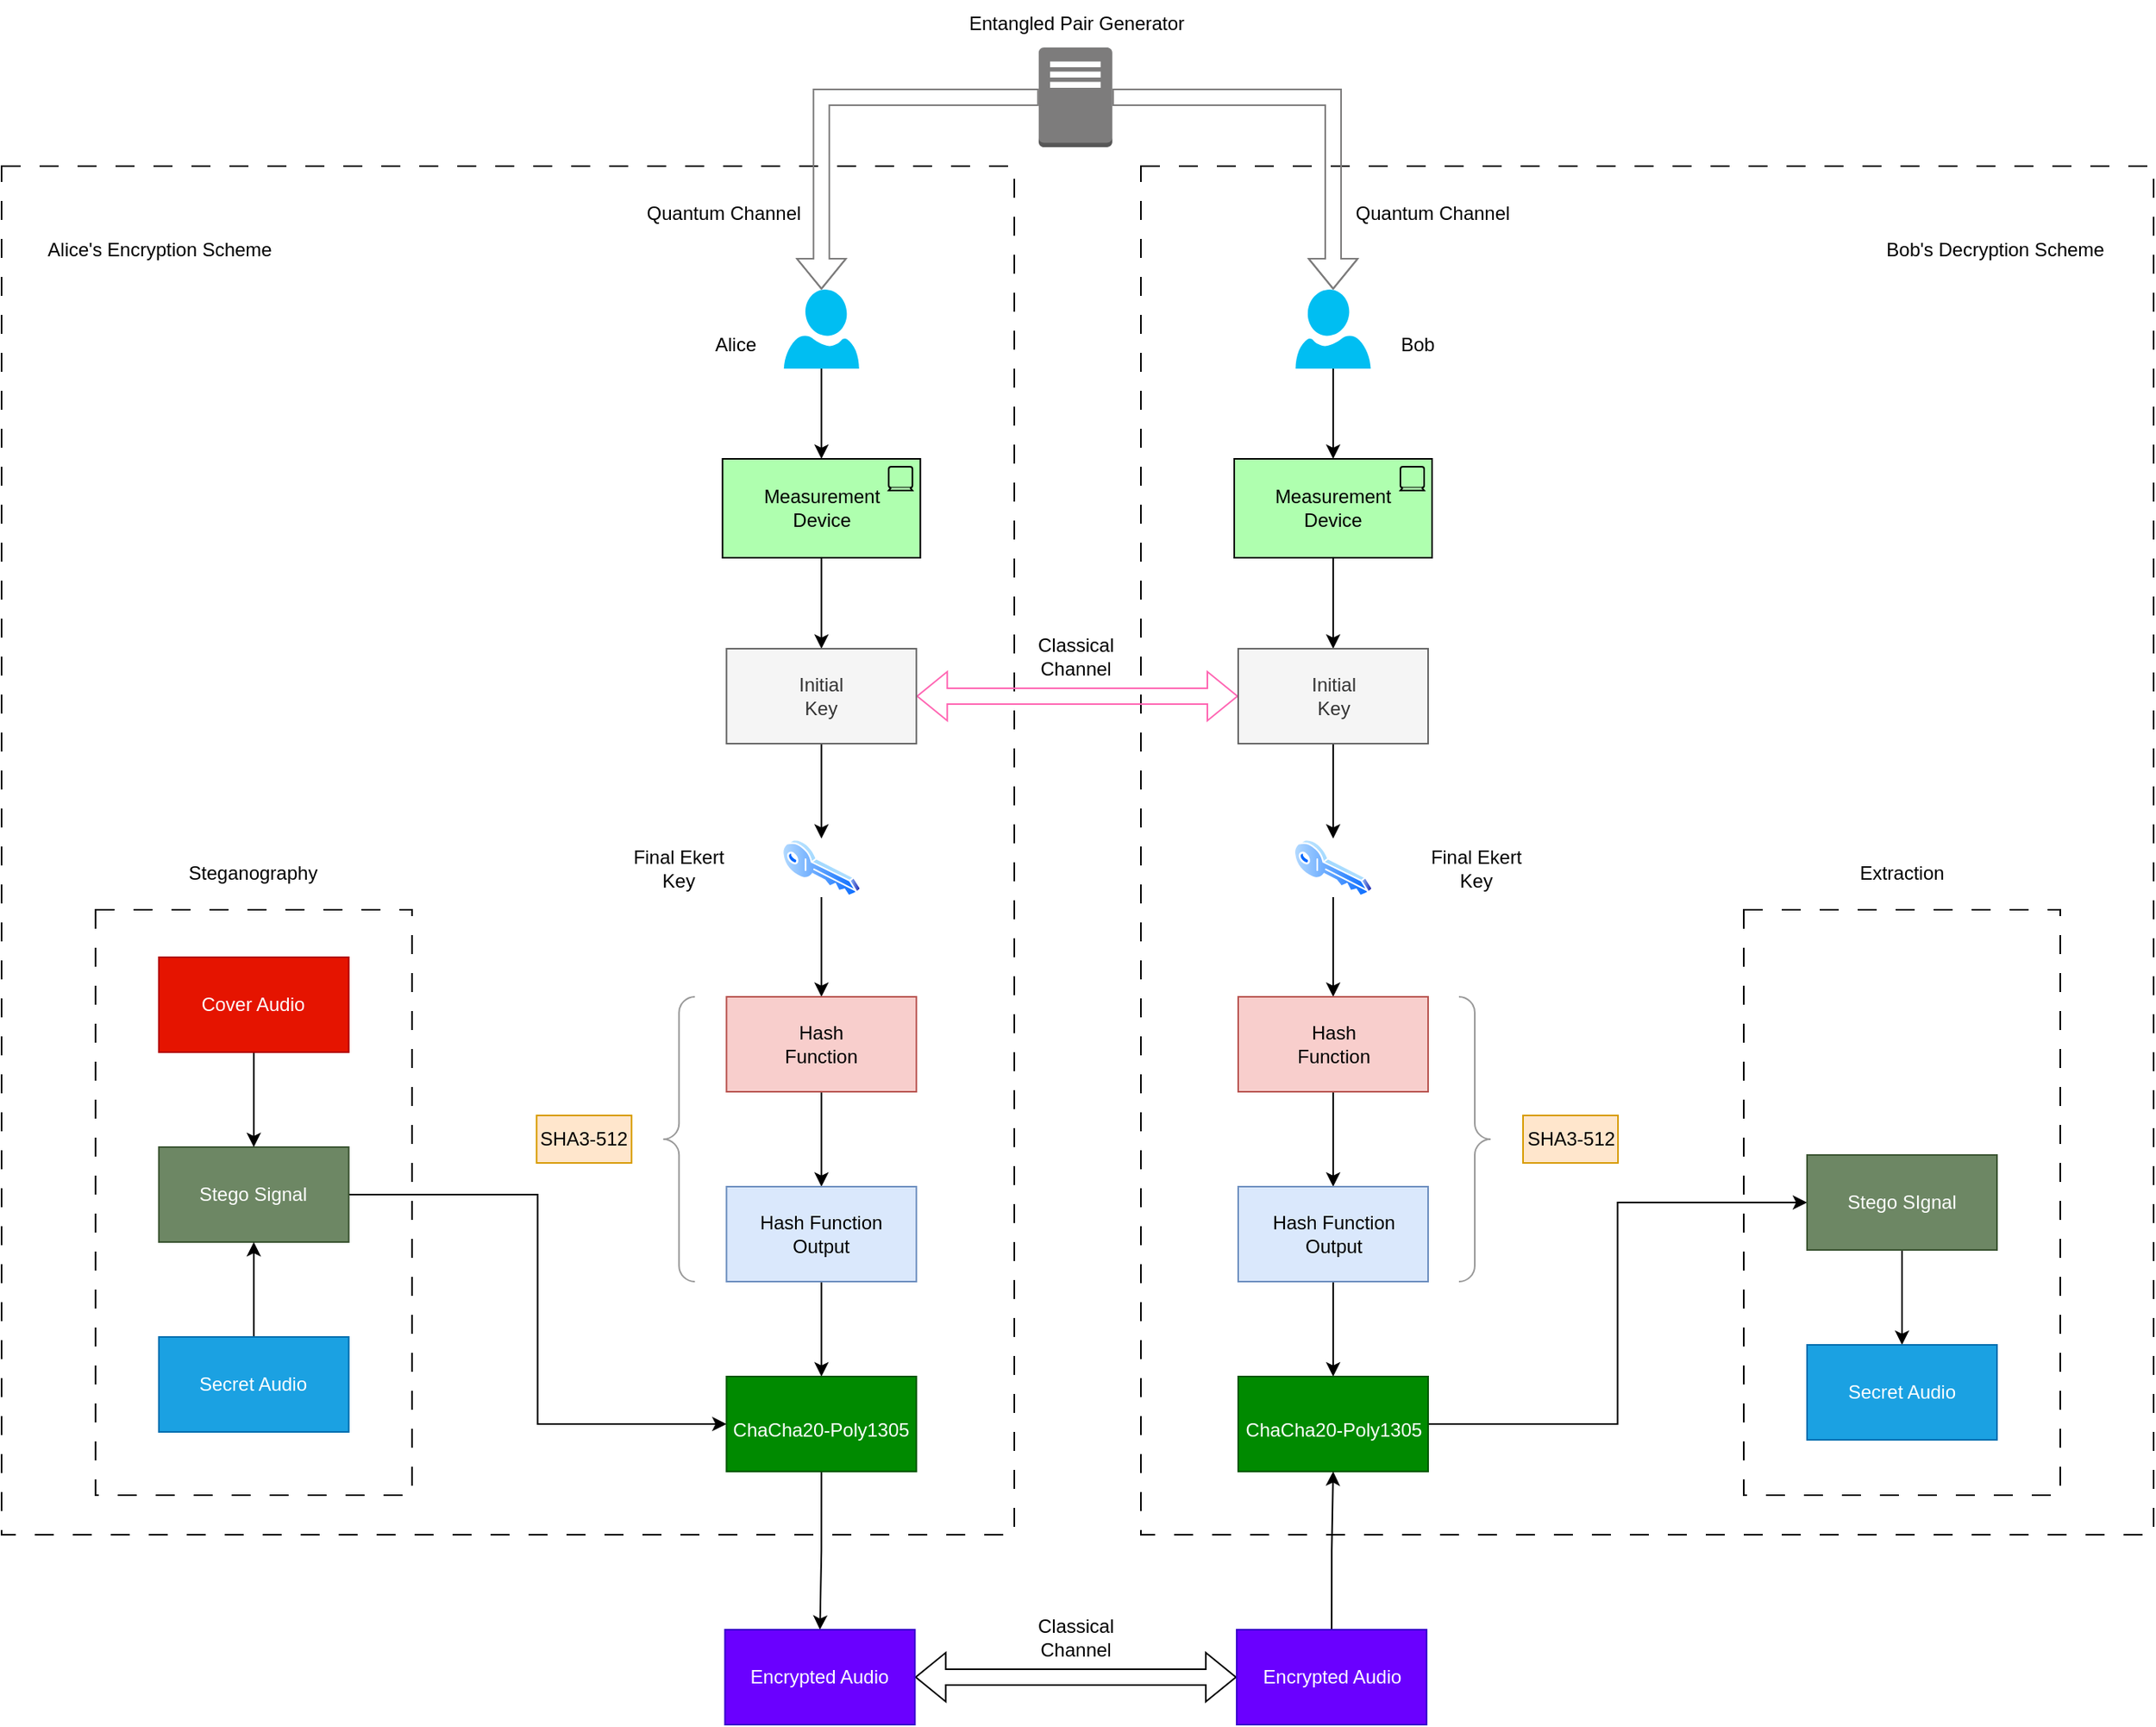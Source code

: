 <mxfile version="24.7.17">
  <diagram id="mYwRD6F5yT-oYAHjkwRA" name="Page-1">
    <mxGraphModel dx="1143" dy="701" grid="1" gridSize="10" guides="1" tooltips="1" connect="1" arrows="1" fold="1" page="1" pageScale="1" pageWidth="1920" pageHeight="1200" background="none" math="0" shadow="0">
      <root>
        <mxCell id="0" />
        <mxCell id="1" parent="0" />
        <mxCell id="hnJIqd8Gy56-IMKKV3Y0-77" value="" style="rounded=0;whiteSpace=wrap;html=1;fillColor=none;dashed=1;dashPattern=12 12;" parent="1" vertex="1">
          <mxGeometry x="280" y="135" width="640" height="865" as="geometry" />
        </mxCell>
        <mxCell id="hnJIqd8Gy56-IMKKV3Y0-78" value="" style="rounded=0;whiteSpace=wrap;html=1;fillColor=none;dashed=1;dashPattern=12 12;" parent="1" vertex="1">
          <mxGeometry x="1000" y="135" width="640" height="865" as="geometry" />
        </mxCell>
        <mxCell id="hnJIqd8Gy56-IMKKV3Y0-80" value="" style="rounded=0;whiteSpace=wrap;html=1;fillColor=none;dashed=1;dashPattern=12 12;" parent="1" vertex="1">
          <mxGeometry x="1381" y="605" width="200" height="370" as="geometry" />
        </mxCell>
        <mxCell id="hnJIqd8Gy56-IMKKV3Y0-79" value="" style="rounded=0;whiteSpace=wrap;html=1;dashed=1;dashPattern=12 12;fillColor=none;" parent="1" vertex="1">
          <mxGeometry x="339.38" y="605" width="200" height="370" as="geometry" />
        </mxCell>
        <mxCell id="hnJIqd8Gy56-IMKKV3Y0-4" value="" style="verticalLabelPosition=bottom;html=1;verticalAlign=top;align=center;strokeColor=none;fillColor=#00BEF2;shape=mxgraph.azure.user;" parent="1" vertex="1">
          <mxGeometry x="774.38" y="213" width="47.5" height="50" as="geometry" />
        </mxCell>
        <mxCell id="hnJIqd8Gy56-IMKKV3Y0-5" style="edgeStyle=orthogonalEdgeStyle;rounded=0;orthogonalLoop=1;jettySize=auto;html=1;exitX=0;exitY=0.5;exitDx=0;exitDy=0;exitPerimeter=0;entryX=0.5;entryY=0;entryDx=0;entryDy=0;entryPerimeter=0;strokeColor=#7d7c7c;shape=flexArrow;startArrow=none;startFill=0;endArrow=block;endFill=0;targetPerimeterSpacing=10;" parent="1" source="hnJIqd8Gy56-IMKKV3Y0-1" target="hnJIqd8Gy56-IMKKV3Y0-4" edge="1">
          <mxGeometry relative="1" as="geometry" />
        </mxCell>
        <mxCell id="hnJIqd8Gy56-IMKKV3Y0-8" value="" style="verticalLabelPosition=bottom;html=1;verticalAlign=top;align=center;strokeColor=none;fillColor=#00BEF2;shape=mxgraph.azure.user;flipV=0;flipH=1;" parent="1" vertex="1">
          <mxGeometry x="1097.75" y="213" width="47.5" height="50" as="geometry" />
        </mxCell>
        <mxCell id="hnJIqd8Gy56-IMKKV3Y0-10" style="edgeStyle=orthogonalEdgeStyle;rounded=0;orthogonalLoop=1;jettySize=auto;html=1;exitX=1;exitY=0.5;exitDx=0;exitDy=0;exitPerimeter=0;entryX=0.5;entryY=0;entryDx=0;entryDy=0;entryPerimeter=0;strokeColor=#7d7c7c;shape=flexArrow;strokeWidth=1;endSize=6;startSize=6;" parent="1" source="hnJIqd8Gy56-IMKKV3Y0-1" target="hnJIqd8Gy56-IMKKV3Y0-8" edge="1">
          <mxGeometry relative="1" as="geometry" />
        </mxCell>
        <mxCell id="hnJIqd8Gy56-IMKKV3Y0-29" style="edgeStyle=orthogonalEdgeStyle;rounded=0;orthogonalLoop=1;jettySize=auto;html=1;exitX=0.5;exitY=1;exitDx=0;exitDy=0;exitPerimeter=0;entryX=0.5;entryY=0;entryDx=0;entryDy=0;" parent="1" source="hnJIqd8Gy56-IMKKV3Y0-13" target="hnJIqd8Gy56-IMKKV3Y0-22" edge="1">
          <mxGeometry relative="1" as="geometry" />
        </mxCell>
        <mxCell id="hnJIqd8Gy56-IMKKV3Y0-13" value="Measurement&lt;div&gt;Device&lt;/div&gt;" style="html=1;outlineConnect=0;whiteSpace=wrap;fillColor=#AFFFAF;shape=mxgraph.archimate3.application;appType=device;aspect=fixed;" parent="1" vertex="1">
          <mxGeometry x="735.63" y="320" width="125" height="62.5" as="geometry" />
        </mxCell>
        <mxCell id="hnJIqd8Gy56-IMKKV3Y0-30" style="edgeStyle=orthogonalEdgeStyle;rounded=0;orthogonalLoop=1;jettySize=auto;html=1;exitX=0.5;exitY=1;exitDx=0;exitDy=0;exitPerimeter=0;entryX=0.5;entryY=0;entryDx=0;entryDy=0;" parent="1" source="hnJIqd8Gy56-IMKKV3Y0-15" target="hnJIqd8Gy56-IMKKV3Y0-23" edge="1">
          <mxGeometry relative="1" as="geometry" />
        </mxCell>
        <mxCell id="hnJIqd8Gy56-IMKKV3Y0-15" value="Measurement&lt;div&gt;Device&lt;/div&gt;" style="html=1;outlineConnect=0;whiteSpace=wrap;fillColor=#AFFFAF;shape=mxgraph.archimate3.application;appType=device;aspect=fixed;" parent="1" vertex="1">
          <mxGeometry x="1059" y="320" width="125" height="62.5" as="geometry" />
        </mxCell>
        <mxCell id="hnJIqd8Gy56-IMKKV3Y0-16" style="edgeStyle=orthogonalEdgeStyle;rounded=0;orthogonalLoop=1;jettySize=auto;html=1;exitX=0.5;exitY=1;exitDx=0;exitDy=0;exitPerimeter=0;entryX=0.5;entryY=0;entryDx=0;entryDy=0;entryPerimeter=0;" parent="1" source="hnJIqd8Gy56-IMKKV3Y0-4" target="hnJIqd8Gy56-IMKKV3Y0-13" edge="1">
          <mxGeometry relative="1" as="geometry" />
        </mxCell>
        <mxCell id="hnJIqd8Gy56-IMKKV3Y0-17" style="edgeStyle=orthogonalEdgeStyle;rounded=0;orthogonalLoop=1;jettySize=auto;html=1;exitX=0.5;exitY=1;exitDx=0;exitDy=0;exitPerimeter=0;entryX=0.5;entryY=0;entryDx=0;entryDy=0;entryPerimeter=0;" parent="1" source="hnJIqd8Gy56-IMKKV3Y0-8" target="hnJIqd8Gy56-IMKKV3Y0-15" edge="1">
          <mxGeometry relative="1" as="geometry" />
        </mxCell>
        <mxCell id="hnJIqd8Gy56-IMKKV3Y0-18" value="Alice" style="text;html=1;align=center;verticalAlign=middle;whiteSpace=wrap;rounded=0;" parent="1" vertex="1">
          <mxGeometry x="714.38" y="233" width="60" height="30" as="geometry" />
        </mxCell>
        <mxCell id="hnJIqd8Gy56-IMKKV3Y0-20" value="Bob" style="text;html=1;align=center;verticalAlign=middle;whiteSpace=wrap;rounded=0;" parent="1" vertex="1">
          <mxGeometry x="1145.25" y="233" width="60" height="30" as="geometry" />
        </mxCell>
        <mxCell id="hnJIqd8Gy56-IMKKV3Y0-21" value="Entangled Pair Generator" style="text;html=1;align=center;verticalAlign=middle;whiteSpace=wrap;rounded=0;" parent="1" vertex="1">
          <mxGeometry x="881.24" y="30" width="156.75" height="30" as="geometry" />
        </mxCell>
        <mxCell id="hnJIqd8Gy56-IMKKV3Y0-25" style="edgeStyle=orthogonalEdgeStyle;rounded=0;orthogonalLoop=1;jettySize=auto;html=1;exitX=1;exitY=0.5;exitDx=0;exitDy=0;entryX=0;entryY=0.5;entryDx=0;entryDy=0;shape=flexArrow;endArrow=block;startArrow=block;strokeColor=#FF66B3;" parent="1" source="hnJIqd8Gy56-IMKKV3Y0-22" target="hnJIqd8Gy56-IMKKV3Y0-23" edge="1">
          <mxGeometry relative="1" as="geometry" />
        </mxCell>
        <mxCell id="hnJIqd8Gy56-IMKKV3Y0-31" style="edgeStyle=orthogonalEdgeStyle;rounded=0;orthogonalLoop=1;jettySize=auto;html=1;exitX=0.5;exitY=1;exitDx=0;exitDy=0;" parent="1" source="hnJIqd8Gy56-IMKKV3Y0-22" target="hnJIqd8Gy56-IMKKV3Y0-27" edge="1">
          <mxGeometry relative="1" as="geometry" />
        </mxCell>
        <mxCell id="hnJIqd8Gy56-IMKKV3Y0-22" value="Initial&lt;div&gt;Key&lt;/div&gt;" style="rounded=0;whiteSpace=wrap;html=1;fillColor=#f5f5f5;fontColor=#333333;strokeColor=#666666;" parent="1" vertex="1">
          <mxGeometry x="738.13" y="440" width="120" height="60" as="geometry" />
        </mxCell>
        <mxCell id="hnJIqd8Gy56-IMKKV3Y0-32" style="edgeStyle=orthogonalEdgeStyle;rounded=0;orthogonalLoop=1;jettySize=auto;html=1;exitX=0.5;exitY=1;exitDx=0;exitDy=0;entryX=0.5;entryY=0;entryDx=0;entryDy=0;" parent="1" source="hnJIqd8Gy56-IMKKV3Y0-23" target="hnJIqd8Gy56-IMKKV3Y0-28" edge="1">
          <mxGeometry relative="1" as="geometry" />
        </mxCell>
        <mxCell id="hnJIqd8Gy56-IMKKV3Y0-23" value="Initial&lt;div&gt;Key&lt;/div&gt;" style="rounded=0;whiteSpace=wrap;html=1;fillColor=#f5f5f5;fontColor=#333333;strokeColor=#666666;" parent="1" vertex="1">
          <mxGeometry x="1061.5" y="440" width="120" height="60" as="geometry" />
        </mxCell>
        <mxCell id="hnJIqd8Gy56-IMKKV3Y0-26" value="Classical Channel" style="text;html=1;align=center;verticalAlign=middle;whiteSpace=wrap;rounded=0;" parent="1" vertex="1">
          <mxGeometry x="928.67" y="430" width="60" height="30" as="geometry" />
        </mxCell>
        <mxCell id="hnJIqd8Gy56-IMKKV3Y0-38" style="edgeStyle=orthogonalEdgeStyle;rounded=0;orthogonalLoop=1;jettySize=auto;html=1;exitX=0.5;exitY=1;exitDx=0;exitDy=0;entryX=0.5;entryY=0;entryDx=0;entryDy=0;" parent="1" source="hnJIqd8Gy56-IMKKV3Y0-27" target="hnJIqd8Gy56-IMKKV3Y0-35" edge="1">
          <mxGeometry relative="1" as="geometry" />
        </mxCell>
        <mxCell id="hnJIqd8Gy56-IMKKV3Y0-27" value="" style="image;aspect=fixed;perimeter=ellipsePerimeter;html=1;align=center;shadow=0;dashed=0;spacingTop=3;image=img/lib/active_directory/key.svg;" parent="1" vertex="1">
          <mxGeometry x="773.13" y="560" width="50" height="37" as="geometry" />
        </mxCell>
        <mxCell id="hnJIqd8Gy56-IMKKV3Y0-39" style="edgeStyle=orthogonalEdgeStyle;rounded=0;orthogonalLoop=1;jettySize=auto;html=1;exitX=0.5;exitY=1;exitDx=0;exitDy=0;entryX=0.5;entryY=0;entryDx=0;entryDy=0;" parent="1" source="hnJIqd8Gy56-IMKKV3Y0-28" target="hnJIqd8Gy56-IMKKV3Y0-36" edge="1">
          <mxGeometry relative="1" as="geometry" />
        </mxCell>
        <mxCell id="hnJIqd8Gy56-IMKKV3Y0-28" value="" style="image;aspect=fixed;perimeter=ellipsePerimeter;html=1;align=center;shadow=0;dashed=0;spacingTop=3;image=img/lib/active_directory/key.svg;" parent="1" vertex="1">
          <mxGeometry x="1096.5" y="560" width="50" height="37" as="geometry" />
        </mxCell>
        <mxCell id="hnJIqd8Gy56-IMKKV3Y0-33" value="Final Ekert Key" style="text;html=1;align=center;verticalAlign=middle;whiteSpace=wrap;rounded=0;" parent="1" vertex="1">
          <mxGeometry x="678.13" y="563.5" width="60" height="30" as="geometry" />
        </mxCell>
        <mxCell id="hnJIqd8Gy56-IMKKV3Y0-34" value="Final Ekert Key" style="text;html=1;align=center;verticalAlign=middle;whiteSpace=wrap;rounded=0;" parent="1" vertex="1">
          <mxGeometry x="1181.5" y="563.5" width="60" height="30" as="geometry" />
        </mxCell>
        <mxCell id="hnJIqd8Gy56-IMKKV3Y0-50" style="edgeStyle=orthogonalEdgeStyle;rounded=0;orthogonalLoop=1;jettySize=auto;html=1;exitX=0.5;exitY=1;exitDx=0;exitDy=0;entryX=0.5;entryY=0;entryDx=0;entryDy=0;" parent="1" source="hnJIqd8Gy56-IMKKV3Y0-35" target="hnJIqd8Gy56-IMKKV3Y0-43" edge="1">
          <mxGeometry relative="1" as="geometry" />
        </mxCell>
        <mxCell id="hnJIqd8Gy56-IMKKV3Y0-35" value="Hash&lt;div&gt;Function&lt;/div&gt;" style="rounded=0;whiteSpace=wrap;html=1;fillColor=#f8cecc;strokeColor=#b85450;" parent="1" vertex="1">
          <mxGeometry x="738.13" y="660" width="120" height="60" as="geometry" />
        </mxCell>
        <mxCell id="hnJIqd8Gy56-IMKKV3Y0-51" style="edgeStyle=orthogonalEdgeStyle;rounded=0;orthogonalLoop=1;jettySize=auto;html=1;exitX=0.5;exitY=1;exitDx=0;exitDy=0;entryX=0.5;entryY=0;entryDx=0;entryDy=0;" parent="1" source="hnJIqd8Gy56-IMKKV3Y0-36" target="hnJIqd8Gy56-IMKKV3Y0-44" edge="1">
          <mxGeometry relative="1" as="geometry" />
        </mxCell>
        <mxCell id="hnJIqd8Gy56-IMKKV3Y0-36" value="Hash&lt;div&gt;Function&lt;/div&gt;" style="rounded=0;whiteSpace=wrap;html=1;fillColor=#f8cecc;strokeColor=#b85450;" parent="1" vertex="1">
          <mxGeometry x="1061.5" y="660" width="120" height="60" as="geometry" />
        </mxCell>
        <mxCell id="hnJIqd8Gy56-IMKKV3Y0-41" value="Quantum Channel" style="text;html=1;align=center;verticalAlign=middle;whiteSpace=wrap;rounded=0;" parent="1" vertex="1">
          <mxGeometry x="1127" y="150" width="114.5" height="30" as="geometry" />
        </mxCell>
        <mxCell id="hnJIqd8Gy56-IMKKV3Y0-42" value="Quantum Channel" style="text;html=1;align=center;verticalAlign=middle;whiteSpace=wrap;rounded=0;" parent="1" vertex="1">
          <mxGeometry x="679.13" y="150" width="114.5" height="30" as="geometry" />
        </mxCell>
        <mxCell id="hnJIqd8Gy56-IMKKV3Y0-61" style="edgeStyle=orthogonalEdgeStyle;rounded=0;orthogonalLoop=1;jettySize=auto;html=1;exitX=0.5;exitY=1;exitDx=0;exitDy=0;entryX=0.5;entryY=0;entryDx=0;entryDy=0;" parent="1" source="hnJIqd8Gy56-IMKKV3Y0-43" target="hnJIqd8Gy56-IMKKV3Y0-52" edge="1">
          <mxGeometry relative="1" as="geometry" />
        </mxCell>
        <mxCell id="hnJIqd8Gy56-IMKKV3Y0-43" value="Hash Function&lt;div&gt;Output&lt;/div&gt;" style="rounded=0;whiteSpace=wrap;html=1;fillColor=#dae8fc;strokeColor=#6c8ebf;" parent="1" vertex="1">
          <mxGeometry x="738.13" y="780" width="120" height="60" as="geometry" />
        </mxCell>
        <mxCell id="hnJIqd8Gy56-IMKKV3Y0-62" style="edgeStyle=orthogonalEdgeStyle;rounded=0;orthogonalLoop=1;jettySize=auto;html=1;exitX=0.5;exitY=1;exitDx=0;exitDy=0;entryX=0.5;entryY=0;entryDx=0;entryDy=0;" parent="1" source="hnJIqd8Gy56-IMKKV3Y0-44" target="hnJIqd8Gy56-IMKKV3Y0-55" edge="1">
          <mxGeometry relative="1" as="geometry" />
        </mxCell>
        <mxCell id="hnJIqd8Gy56-IMKKV3Y0-44" value="Hash Function&lt;div&gt;Output&lt;/div&gt;" style="rounded=0;whiteSpace=wrap;html=1;fillColor=#dae8fc;strokeColor=#6c8ebf;" parent="1" vertex="1">
          <mxGeometry x="1061.5" y="780" width="120" height="60" as="geometry" />
        </mxCell>
        <mxCell id="hnJIqd8Gy56-IMKKV3Y0-45" value="" style="labelPosition=right;align=left;strokeWidth=1;shape=mxgraph.mockup.markup.curlyBrace;html=1;shadow=0;dashed=0;strokeColor=#999999;direction=north;" parent="1" vertex="1">
          <mxGeometry x="698.13" y="660" width="20" height="180" as="geometry" />
        </mxCell>
        <mxCell id="hnJIqd8Gy56-IMKKV3Y0-46" value="" style="labelPosition=right;align=left;strokeWidth=1;shape=mxgraph.mockup.markup.curlyBrace;html=1;shadow=0;dashed=0;strokeColor=#999999;direction=north;flipH=1;" parent="1" vertex="1">
          <mxGeometry x="1201" y="660" width="20" height="180" as="geometry" />
        </mxCell>
        <mxCell id="hnJIqd8Gy56-IMKKV3Y0-47" value="SHA3-512" style="text;html=1;align=center;verticalAlign=middle;whiteSpace=wrap;rounded=0;fillColor=#ffe6cc;strokeColor=#d79b00;" parent="1" vertex="1">
          <mxGeometry x="1241.5" y="735" width="60" height="30" as="geometry" />
        </mxCell>
        <mxCell id="hnJIqd8Gy56-IMKKV3Y0-48" value="SHA3-512" style="text;html=1;align=center;verticalAlign=middle;whiteSpace=wrap;rounded=0;fillColor=#ffe6cc;strokeColor=#d79b00;" parent="1" vertex="1">
          <mxGeometry x="618.13" y="735" width="60" height="30" as="geometry" />
        </mxCell>
        <mxCell id="hnJIqd8Gy56-IMKKV3Y0-67" style="edgeStyle=orthogonalEdgeStyle;rounded=0;orthogonalLoop=1;jettySize=auto;html=1;exitX=0.5;exitY=1;exitDx=0;exitDy=0;entryX=0.5;entryY=0;entryDx=0;entryDy=0;" parent="1" source="hnJIqd8Gy56-IMKKV3Y0-52" target="hnJIqd8Gy56-IMKKV3Y0-63" edge="1">
          <mxGeometry relative="1" as="geometry" />
        </mxCell>
        <mxCell id="hnJIqd8Gy56-IMKKV3Y0-52" value="&lt;h1 class=&quot;firstHeading mw-first-heading&quot; id=&quot;firstHeading&quot;&gt;&lt;span style=&quot;font-weight: normal;&quot; class=&quot;mw-page-title-main&quot;&gt;&lt;font style=&quot;font-size: 12px;&quot;&gt;ChaCha20-Poly1305&lt;/font&gt;&lt;/span&gt;&lt;/h1&gt;" style="rounded=0;whiteSpace=wrap;html=1;fillColor=#008a00;fontColor=#ffffff;strokeColor=#005700;" parent="1" vertex="1">
          <mxGeometry x="738.13" y="900" width="120" height="60" as="geometry" />
        </mxCell>
        <mxCell id="hnJIqd8Gy56-IMKKV3Y0-60" style="edgeStyle=orthogonalEdgeStyle;rounded=0;orthogonalLoop=1;jettySize=auto;html=1;exitX=1;exitY=0.5;exitDx=0;exitDy=0;entryX=0;entryY=0.5;entryDx=0;entryDy=0;" parent="1" source="hnJIqd8Gy56-IMKKV3Y0-55" target="hnJIqd8Gy56-IMKKV3Y0-58" edge="1">
          <mxGeometry relative="1" as="geometry" />
        </mxCell>
        <mxCell id="hnJIqd8Gy56-IMKKV3Y0-55" value="&lt;h1 class=&quot;firstHeading mw-first-heading&quot; id=&quot;firstHeading&quot;&gt;&lt;span style=&quot;font-weight: normal;&quot; class=&quot;mw-page-title-main&quot;&gt;&lt;font style=&quot;font-size: 12px;&quot;&gt;ChaCha20-Poly1305&lt;/font&gt;&lt;/span&gt;&lt;/h1&gt;" style="rounded=0;whiteSpace=wrap;html=1;fillColor=#008a00;fontColor=#ffffff;strokeColor=#005700;" parent="1" vertex="1">
          <mxGeometry x="1061.5" y="900" width="120" height="60" as="geometry" />
        </mxCell>
        <mxCell id="hnJIqd8Gy56-IMKKV3Y0-59" style="edgeStyle=orthogonalEdgeStyle;rounded=0;orthogonalLoop=1;jettySize=auto;html=1;exitX=1;exitY=0.5;exitDx=0;exitDy=0;entryX=0;entryY=0.5;entryDx=0;entryDy=0;" parent="1" source="hnJIqd8Gy56-IMKKV3Y0-57" target="hnJIqd8Gy56-IMKKV3Y0-52" edge="1">
          <mxGeometry relative="1" as="geometry" />
        </mxCell>
        <mxCell id="hnJIqd8Gy56-IMKKV3Y0-57" value="Stego Signal" style="rounded=0;whiteSpace=wrap;html=1;fillColor=#6d8764;fontColor=#ffffff;strokeColor=#3A5431;" parent="1" vertex="1">
          <mxGeometry x="379.38" y="755" width="120" height="60" as="geometry" />
        </mxCell>
        <mxCell id="hnJIqd8Gy56-IMKKV3Y0-76" style="edgeStyle=orthogonalEdgeStyle;rounded=0;orthogonalLoop=1;jettySize=auto;html=1;exitX=0.5;exitY=1;exitDx=0;exitDy=0;entryX=0.5;entryY=0;entryDx=0;entryDy=0;" parent="1" source="hnJIqd8Gy56-IMKKV3Y0-58" target="hnJIqd8Gy56-IMKKV3Y0-74" edge="1">
          <mxGeometry relative="1" as="geometry" />
        </mxCell>
        <mxCell id="hnJIqd8Gy56-IMKKV3Y0-58" value="Stego SIgnal" style="rounded=0;whiteSpace=wrap;html=1;fillColor=#6d8764;fontColor=#ffffff;strokeColor=#3A5431;" parent="1" vertex="1">
          <mxGeometry x="1421" y="760" width="120" height="60" as="geometry" />
        </mxCell>
        <mxCell id="hnJIqd8Gy56-IMKKV3Y0-68" style="edgeStyle=orthogonalEdgeStyle;rounded=0;orthogonalLoop=1;jettySize=auto;html=1;exitX=1;exitY=0.5;exitDx=0;exitDy=0;entryX=0;entryY=0.5;entryDx=0;entryDy=0;shape=flexArrow;startArrow=block;" parent="1" source="hnJIqd8Gy56-IMKKV3Y0-63" target="hnJIqd8Gy56-IMKKV3Y0-64" edge="1">
          <mxGeometry relative="1" as="geometry" />
        </mxCell>
        <mxCell id="hnJIqd8Gy56-IMKKV3Y0-63" value="Encrypted Audio" style="rounded=0;whiteSpace=wrap;html=1;fillColor=#6a00ff;fontColor=#ffffff;strokeColor=#3700CC;" parent="1" vertex="1">
          <mxGeometry x="737.18" y="1060" width="120" height="60" as="geometry" />
        </mxCell>
        <mxCell id="hnJIqd8Gy56-IMKKV3Y0-66" style="edgeStyle=orthogonalEdgeStyle;rounded=0;orthogonalLoop=1;jettySize=auto;html=1;exitX=0.5;exitY=0;exitDx=0;exitDy=0;entryX=0.5;entryY=1;entryDx=0;entryDy=0;" parent="1" source="hnJIqd8Gy56-IMKKV3Y0-64" target="hnJIqd8Gy56-IMKKV3Y0-55" edge="1">
          <mxGeometry relative="1" as="geometry" />
        </mxCell>
        <mxCell id="hnJIqd8Gy56-IMKKV3Y0-64" value="Encrypted Audio" style="rounded=0;whiteSpace=wrap;html=1;fillColor=#6a00ff;fontColor=#ffffff;strokeColor=#3700CC;" parent="1" vertex="1">
          <mxGeometry x="1060.55" y="1060" width="120" height="60" as="geometry" />
        </mxCell>
        <mxCell id="hnJIqd8Gy56-IMKKV3Y0-69" value="Classical Channel" style="text;html=1;align=center;verticalAlign=middle;whiteSpace=wrap;rounded=0;" parent="1" vertex="1">
          <mxGeometry x="928.67" y="1050" width="60" height="30" as="geometry" />
        </mxCell>
        <mxCell id="hnJIqd8Gy56-IMKKV3Y0-73" style="edgeStyle=orthogonalEdgeStyle;rounded=0;orthogonalLoop=1;jettySize=auto;html=1;exitX=0.5;exitY=1;exitDx=0;exitDy=0;entryX=0.5;entryY=0;entryDx=0;entryDy=0;" parent="1" source="hnJIqd8Gy56-IMKKV3Y0-70" target="hnJIqd8Gy56-IMKKV3Y0-57" edge="1">
          <mxGeometry relative="1" as="geometry" />
        </mxCell>
        <mxCell id="hnJIqd8Gy56-IMKKV3Y0-70" value="Cover Audio" style="rounded=0;whiteSpace=wrap;html=1;fillColor=#e51400;fontColor=#ffffff;strokeColor=#B20000;" parent="1" vertex="1">
          <mxGeometry x="379.38" y="635" width="120" height="60" as="geometry" />
        </mxCell>
        <mxCell id="hnJIqd8Gy56-IMKKV3Y0-72" style="edgeStyle=orthogonalEdgeStyle;rounded=0;orthogonalLoop=1;jettySize=auto;html=1;exitX=0.5;exitY=0;exitDx=0;exitDy=0;entryX=0.5;entryY=1;entryDx=0;entryDy=0;" parent="1" source="hnJIqd8Gy56-IMKKV3Y0-71" target="hnJIqd8Gy56-IMKKV3Y0-57" edge="1">
          <mxGeometry relative="1" as="geometry" />
        </mxCell>
        <mxCell id="hnJIqd8Gy56-IMKKV3Y0-71" value="Secret Audio" style="rounded=0;whiteSpace=wrap;html=1;fillColor=#1ba1e2;fontColor=#ffffff;strokeColor=#006EAF;" parent="1" vertex="1">
          <mxGeometry x="379.38" y="875" width="120" height="60" as="geometry" />
        </mxCell>
        <mxCell id="hnJIqd8Gy56-IMKKV3Y0-74" value="Secret Audio" style="rounded=0;whiteSpace=wrap;html=1;fillColor=#1ba1e2;fontColor=#ffffff;strokeColor=#006EAF;" parent="1" vertex="1">
          <mxGeometry x="1421" y="880" width="120" height="60" as="geometry" />
        </mxCell>
        <mxCell id="hnJIqd8Gy56-IMKKV3Y0-81" value="Alice&#39;s Encryption Scheme" style="text;html=1;align=center;verticalAlign=middle;whiteSpace=wrap;rounded=0;" parent="1" vertex="1">
          <mxGeometry x="280" y="135" width="200" height="105" as="geometry" />
        </mxCell>
        <mxCell id="hnJIqd8Gy56-IMKKV3Y0-82" value="Bob&#39;s Decryption Scheme" style="text;html=1;align=center;verticalAlign=middle;whiteSpace=wrap;rounded=0;" parent="1" vertex="1">
          <mxGeometry x="1440" y="135" width="200" height="105" as="geometry" />
        </mxCell>
        <mxCell id="hnJIqd8Gy56-IMKKV3Y0-83" value="Steganography" style="text;html=1;align=center;verticalAlign=middle;whiteSpace=wrap;rounded=0;" parent="1" vertex="1">
          <mxGeometry x="394.38" y="567" width="90" height="30" as="geometry" />
        </mxCell>
        <mxCell id="hnJIqd8Gy56-IMKKV3Y0-84" value="Extraction" style="text;html=1;align=center;verticalAlign=middle;whiteSpace=wrap;rounded=0;" parent="1" vertex="1">
          <mxGeometry x="1451" y="567" width="60" height="30" as="geometry" />
        </mxCell>
        <mxCell id="hnJIqd8Gy56-IMKKV3Y0-1" value="" style="outlineConnect=0;dashed=0;verticalLabelPosition=bottom;verticalAlign=top;align=center;html=1;shape=mxgraph.aws3.traditional_server;fillColor=#7D7C7C;gradientColor=none;strokeColor=default;" parent="1" vertex="1">
          <mxGeometry x="935.42" y="60" width="46.5" height="63" as="geometry" />
        </mxCell>
      </root>
    </mxGraphModel>
  </diagram>
</mxfile>
